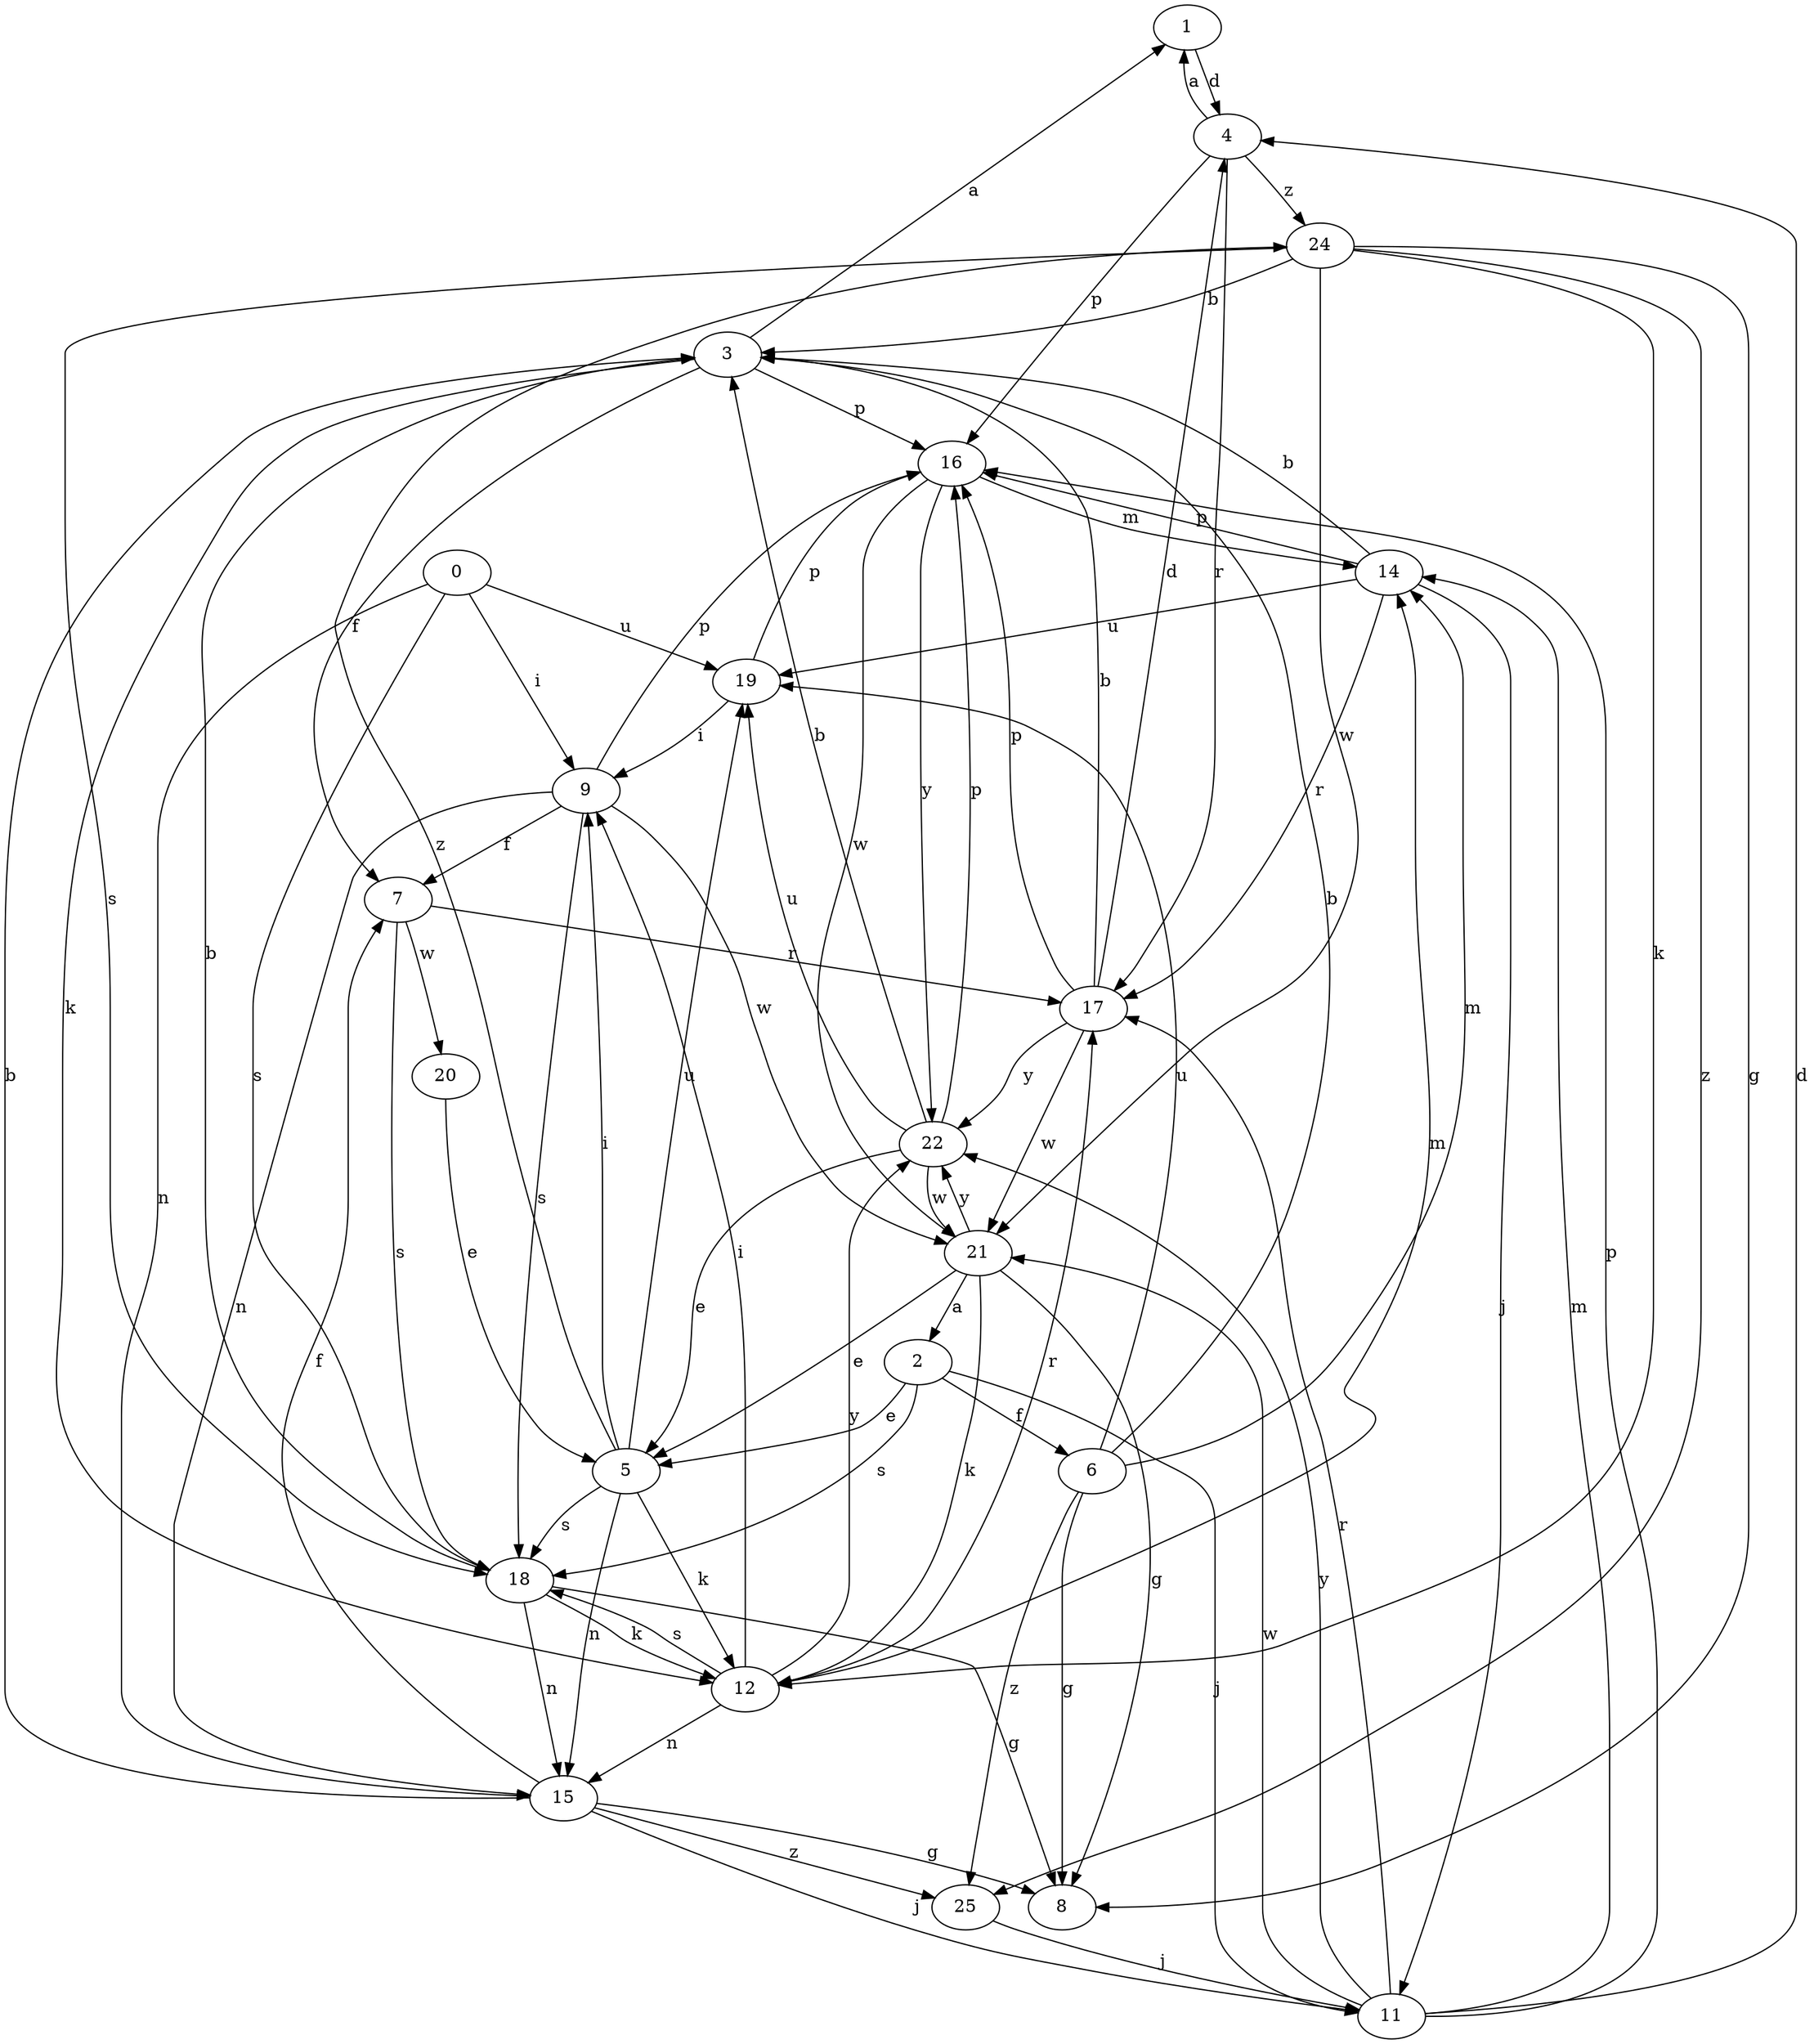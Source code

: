 strict digraph  {
1;
2;
3;
4;
5;
6;
7;
8;
9;
11;
12;
14;
15;
16;
17;
18;
19;
0;
20;
21;
22;
24;
25;
1 -> 4  [label=d];
2 -> 5  [label=e];
2 -> 6  [label=f];
2 -> 11  [label=j];
2 -> 18  [label=s];
3 -> 1  [label=a];
3 -> 7  [label=f];
3 -> 12  [label=k];
3 -> 16  [label=p];
4 -> 1  [label=a];
4 -> 16  [label=p];
4 -> 17  [label=r];
4 -> 24  [label=z];
5 -> 9  [label=i];
5 -> 12  [label=k];
5 -> 15  [label=n];
5 -> 18  [label=s];
5 -> 19  [label=u];
5 -> 24  [label=z];
6 -> 3  [label=b];
6 -> 8  [label=g];
6 -> 14  [label=m];
6 -> 19  [label=u];
6 -> 25  [label=z];
7 -> 17  [label=r];
7 -> 18  [label=s];
7 -> 20  [label=w];
9 -> 7  [label=f];
9 -> 15  [label=n];
9 -> 16  [label=p];
9 -> 18  [label=s];
9 -> 21  [label=w];
11 -> 4  [label=d];
11 -> 14  [label=m];
11 -> 16  [label=p];
11 -> 17  [label=r];
11 -> 21  [label=w];
11 -> 22  [label=y];
12 -> 9  [label=i];
12 -> 14  [label=m];
12 -> 15  [label=n];
12 -> 17  [label=r];
12 -> 18  [label=s];
12 -> 22  [label=y];
14 -> 3  [label=b];
14 -> 11  [label=j];
14 -> 16  [label=p];
14 -> 17  [label=r];
14 -> 19  [label=u];
15 -> 3  [label=b];
15 -> 7  [label=f];
15 -> 8  [label=g];
15 -> 11  [label=j];
15 -> 25  [label=z];
16 -> 14  [label=m];
16 -> 21  [label=w];
16 -> 22  [label=y];
17 -> 3  [label=b];
17 -> 4  [label=d];
17 -> 16  [label=p];
17 -> 21  [label=w];
17 -> 22  [label=y];
18 -> 3  [label=b];
18 -> 8  [label=g];
18 -> 12  [label=k];
18 -> 15  [label=n];
19 -> 9  [label=i];
19 -> 16  [label=p];
0 -> 9  [label=i];
0 -> 15  [label=n];
0 -> 18  [label=s];
0 -> 19  [label=u];
20 -> 5  [label=e];
21 -> 2  [label=a];
21 -> 5  [label=e];
21 -> 8  [label=g];
21 -> 12  [label=k];
21 -> 22  [label=y];
22 -> 3  [label=b];
22 -> 5  [label=e];
22 -> 16  [label=p];
22 -> 19  [label=u];
22 -> 21  [label=w];
24 -> 3  [label=b];
24 -> 8  [label=g];
24 -> 12  [label=k];
24 -> 18  [label=s];
24 -> 21  [label=w];
24 -> 25  [label=z];
25 -> 11  [label=j];
}
